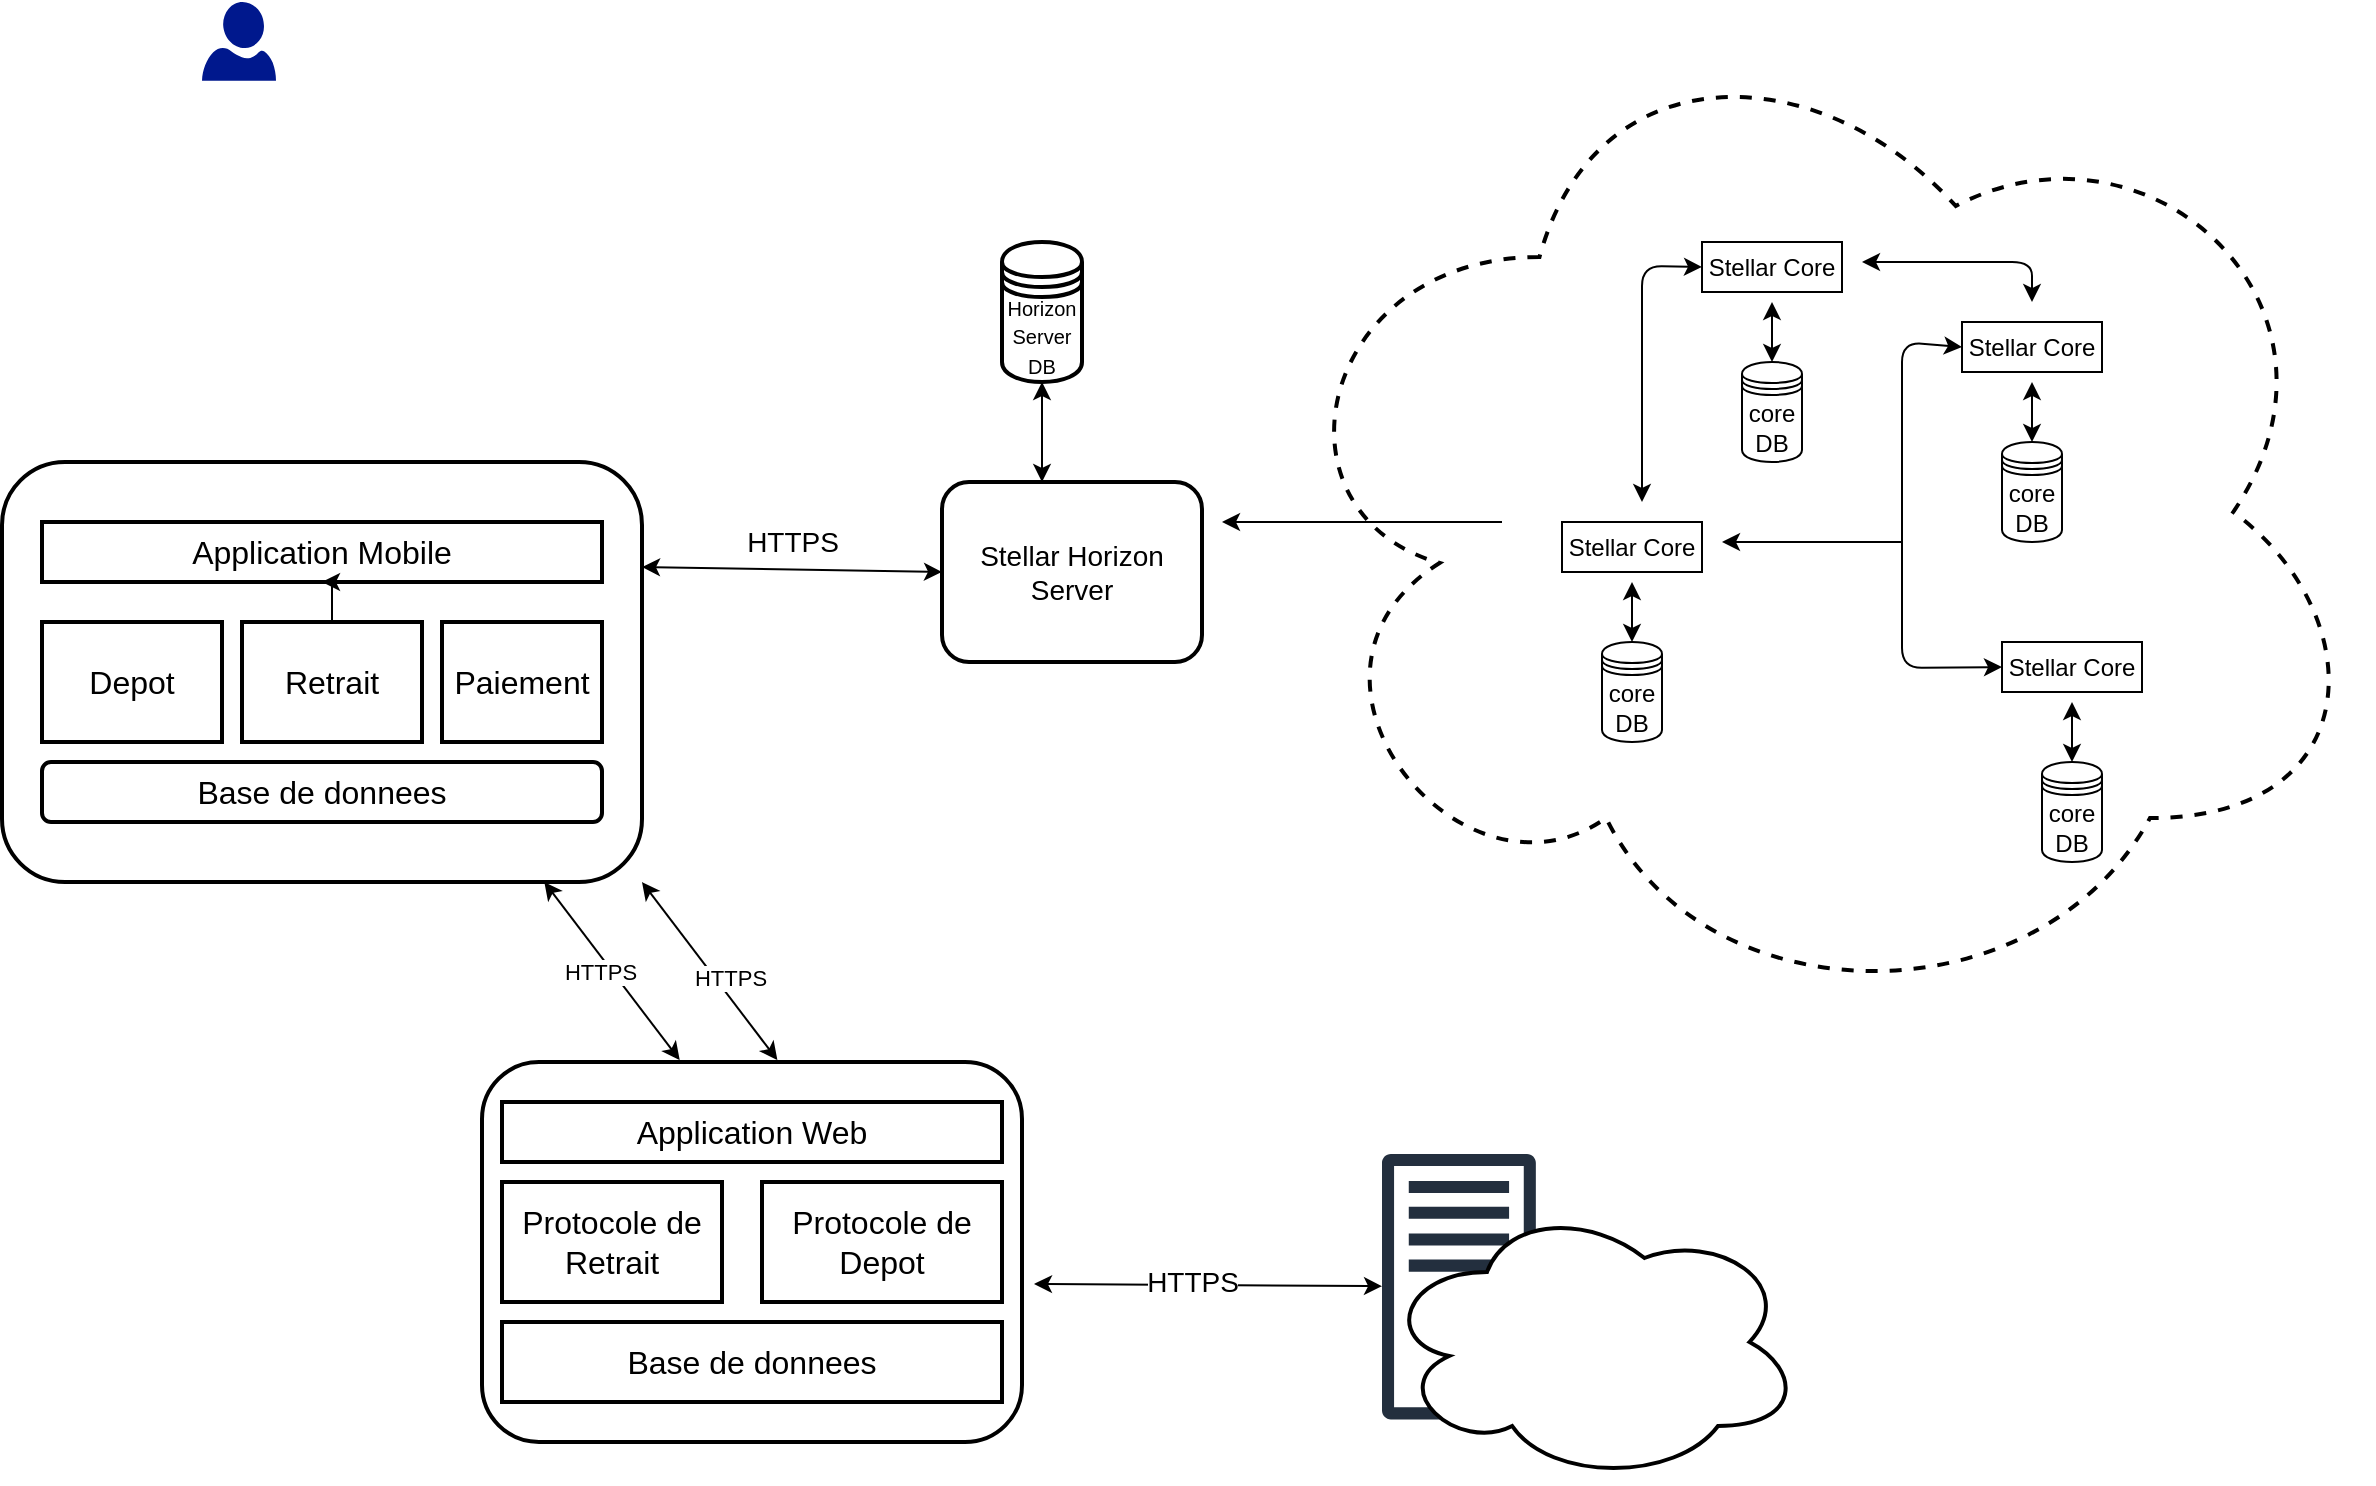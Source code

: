 <mxfile version="14.9.6" type="github">
  <diagram id="CUjo6yYS2-jJRDScZkBN" name="Page-1">
    <mxGraphModel dx="1751" dy="1161" grid="1" gridSize="10" guides="1" tooltips="1" connect="1" arrows="1" fold="1" page="0" pageScale="1" pageWidth="1600" pageHeight="900" math="0" shadow="0">
      <root>
        <mxCell id="0" />
        <mxCell id="1" parent="0" />
        <mxCell id="hTWjDd71BqVDaGFgW95k-2" value="" style="aspect=fixed;pointerEvents=1;shadow=0;dashed=0;html=1;strokeColor=none;labelPosition=center;verticalLabelPosition=bottom;verticalAlign=top;align=center;fillColor=#00188D;shape=mxgraph.azure.user" parent="1" vertex="1">
          <mxGeometry x="100" y="-40" width="37" height="39.36" as="geometry" />
        </mxCell>
        <mxCell id="hTWjDd71BqVDaGFgW95k-7" value="&lt;font style=&quot;font-size: 12px&quot;&gt;core&lt;br&gt;DB&lt;/font&gt;" style="shape=datastore;whiteSpace=wrap;html=1;" parent="1" vertex="1">
          <mxGeometry x="800" y="280" width="30" height="50" as="geometry" />
        </mxCell>
        <mxCell id="hTWjDd71BqVDaGFgW95k-11" value="Stellar Core" style="rounded=0;whiteSpace=wrap;html=1;" parent="1" vertex="1">
          <mxGeometry x="780" y="220" width="70" height="25" as="geometry" />
        </mxCell>
        <mxCell id="hTWjDd71BqVDaGFgW95k-23" value="" style="endArrow=classic;startArrow=classic;html=1;exitX=0.5;exitY=0;exitDx=0;exitDy=0;" parent="1" source="hTWjDd71BqVDaGFgW95k-7" edge="1">
          <mxGeometry width="50" height="50" relative="1" as="geometry">
            <mxPoint x="870" y="210" as="sourcePoint" />
            <mxPoint x="815" y="250" as="targetPoint" />
          </mxGeometry>
        </mxCell>
        <mxCell id="hTWjDd71BqVDaGFgW95k-33" value="&lt;font style=&quot;font-size: 12px&quot;&gt;core&lt;br&gt;DB&lt;/font&gt;" style="shape=datastore;whiteSpace=wrap;html=1;" parent="1" vertex="1">
          <mxGeometry x="870" y="140" width="30" height="50" as="geometry" />
        </mxCell>
        <mxCell id="hTWjDd71BqVDaGFgW95k-34" value="Stellar Core" style="rounded=0;whiteSpace=wrap;html=1;" parent="1" vertex="1">
          <mxGeometry x="850" y="80" width="70" height="25" as="geometry" />
        </mxCell>
        <mxCell id="hTWjDd71BqVDaGFgW95k-35" value="" style="endArrow=classic;startArrow=classic;html=1;exitX=0.5;exitY=0;exitDx=0;exitDy=0;" parent="1" source="hTWjDd71BqVDaGFgW95k-33" edge="1">
          <mxGeometry width="50" height="50" relative="1" as="geometry">
            <mxPoint x="940" y="70" as="sourcePoint" />
            <mxPoint x="885" y="110" as="targetPoint" />
          </mxGeometry>
        </mxCell>
        <mxCell id="hTWjDd71BqVDaGFgW95k-36" value="&lt;font style=&quot;font-size: 12px&quot;&gt;core&lt;br&gt;DB&lt;/font&gt;" style="shape=datastore;whiteSpace=wrap;html=1;" parent="1" vertex="1">
          <mxGeometry x="1000" y="180" width="30" height="50" as="geometry" />
        </mxCell>
        <mxCell id="hTWjDd71BqVDaGFgW95k-37" value="Stellar Core" style="rounded=0;whiteSpace=wrap;html=1;" parent="1" vertex="1">
          <mxGeometry x="980" y="120" width="70" height="25" as="geometry" />
        </mxCell>
        <mxCell id="hTWjDd71BqVDaGFgW95k-38" value="" style="endArrow=classic;startArrow=classic;html=1;exitX=0.5;exitY=0;exitDx=0;exitDy=0;" parent="1" source="hTWjDd71BqVDaGFgW95k-36" edge="1">
          <mxGeometry width="50" height="50" relative="1" as="geometry">
            <mxPoint x="1070" y="110" as="sourcePoint" />
            <mxPoint x="1015" y="150" as="targetPoint" />
          </mxGeometry>
        </mxCell>
        <mxCell id="hTWjDd71BqVDaGFgW95k-39" value="&lt;font style=&quot;font-size: 12px&quot;&gt;core&lt;br&gt;DB&lt;/font&gt;" style="shape=datastore;whiteSpace=wrap;html=1;" parent="1" vertex="1">
          <mxGeometry x="1020" y="340" width="30" height="50" as="geometry" />
        </mxCell>
        <mxCell id="hTWjDd71BqVDaGFgW95k-40" value="Stellar Core" style="rounded=0;whiteSpace=wrap;html=1;" parent="1" vertex="1">
          <mxGeometry x="1000" y="280" width="70" height="25" as="geometry" />
        </mxCell>
        <mxCell id="hTWjDd71BqVDaGFgW95k-41" value="" style="endArrow=classic;startArrow=classic;html=1;exitX=0.5;exitY=0;exitDx=0;exitDy=0;" parent="1" source="hTWjDd71BqVDaGFgW95k-39" edge="1">
          <mxGeometry width="50" height="50" relative="1" as="geometry">
            <mxPoint x="1090" y="270" as="sourcePoint" />
            <mxPoint x="1035" y="310" as="targetPoint" />
          </mxGeometry>
        </mxCell>
        <mxCell id="hTWjDd71BqVDaGFgW95k-42" value="" style="endArrow=classic;startArrow=classic;html=1;entryX=0;entryY=0.5;entryDx=0;entryDy=0;" parent="1" target="hTWjDd71BqVDaGFgW95k-34" edge="1">
          <mxGeometry width="50" height="50" relative="1" as="geometry">
            <mxPoint x="820" y="210" as="sourcePoint" />
            <mxPoint x="820" y="60" as="targetPoint" />
            <Array as="points">
              <mxPoint x="820" y="92" />
            </Array>
          </mxGeometry>
        </mxCell>
        <mxCell id="hTWjDd71BqVDaGFgW95k-43" value="" style="endArrow=classic;startArrow=classic;html=1;" parent="1" edge="1">
          <mxGeometry width="50" height="50" relative="1" as="geometry">
            <mxPoint x="930" y="90" as="sourcePoint" />
            <mxPoint x="1015" y="110" as="targetPoint" />
            <Array as="points">
              <mxPoint x="1015" y="90" />
            </Array>
          </mxGeometry>
        </mxCell>
        <mxCell id="hTWjDd71BqVDaGFgW95k-44" value="" style="endArrow=classic;startArrow=classic;html=1;entryX=0;entryY=0.5;entryDx=0;entryDy=0;exitX=0;exitY=0.5;exitDx=0;exitDy=0;" parent="1" source="hTWjDd71BqVDaGFgW95k-37" target="hTWjDd71BqVDaGFgW95k-40" edge="1">
          <mxGeometry width="50" height="50" relative="1" as="geometry">
            <mxPoint x="940" y="120" as="sourcePoint" />
            <mxPoint x="880" y="100" as="targetPoint" />
            <Array as="points">
              <mxPoint x="950" y="130" />
              <mxPoint x="950" y="293" />
            </Array>
          </mxGeometry>
        </mxCell>
        <mxCell id="hTWjDd71BqVDaGFgW95k-45" value="" style="endArrow=classic;html=1;" parent="1" edge="1">
          <mxGeometry width="50" height="50" relative="1" as="geometry">
            <mxPoint x="950" y="230" as="sourcePoint" />
            <mxPoint x="860" y="230" as="targetPoint" />
          </mxGeometry>
        </mxCell>
        <mxCell id="hTWjDd71BqVDaGFgW95k-47" value="" style="ellipse;shape=cloud;whiteSpace=wrap;html=1;dashed=1;fillColor=none;strokeWidth=2;" parent="1" vertex="1">
          <mxGeometry x="630" y="-40" width="555" height="510" as="geometry" />
        </mxCell>
        <mxCell id="hTWjDd71BqVDaGFgW95k-48" value="&lt;font style=&quot;font-size: 14px&quot;&gt;Stellar Horizon&lt;br&gt;Server&lt;/font&gt;" style="rounded=1;whiteSpace=wrap;html=1;strokeWidth=2;fillColor=none;" parent="1" vertex="1">
          <mxGeometry x="470" y="200" width="130" height="90" as="geometry" />
        </mxCell>
        <mxCell id="hTWjDd71BqVDaGFgW95k-51" value="" style="endArrow=classic;html=1;" parent="1" edge="1">
          <mxGeometry width="50" height="50" relative="1" as="geometry">
            <mxPoint x="750" y="220" as="sourcePoint" />
            <mxPoint x="610" y="220" as="targetPoint" />
          </mxGeometry>
        </mxCell>
        <mxCell id="hTWjDd71BqVDaGFgW95k-52" value="&lt;font style=&quot;font-size: 10px&quot;&gt;Horizon&lt;br&gt;Server&lt;br&gt;DB&lt;/font&gt;" style="shape=datastore;whiteSpace=wrap;html=1;strokeColor=#000000;strokeWidth=2;fillColor=none;" parent="1" vertex="1">
          <mxGeometry x="500" y="80" width="40" height="70" as="geometry" />
        </mxCell>
        <mxCell id="hTWjDd71BqVDaGFgW95k-55" value="" style="endArrow=classic;startArrow=classic;html=1;" parent="1" edge="1">
          <mxGeometry width="50" height="50" relative="1" as="geometry">
            <mxPoint x="520" y="200" as="sourcePoint" />
            <mxPoint x="520" y="150" as="targetPoint" />
          </mxGeometry>
        </mxCell>
        <mxCell id="0A0NfgN1Bw4R6kFDzpNf-9" value="" style="rounded=1;whiteSpace=wrap;html=1;strokeColor=#000000;strokeWidth=2;fillColor=none;" vertex="1" parent="1">
          <mxGeometry y="190" width="320" height="210" as="geometry" />
        </mxCell>
        <mxCell id="0A0NfgN1Bw4R6kFDzpNf-4" value="&lt;font style=&quot;font-size: 16px&quot;&gt;Application Mobile&lt;/font&gt;" style="rounded=0;whiteSpace=wrap;html=1;strokeColor=#000000;strokeWidth=2;fillColor=none;" vertex="1" parent="1">
          <mxGeometry x="20" y="220" width="280" height="30" as="geometry" />
        </mxCell>
        <mxCell id="0A0NfgN1Bw4R6kFDzpNf-5" value="&lt;font style=&quot;font-size: 16px&quot;&gt;Depot&lt;/font&gt;" style="rounded=0;whiteSpace=wrap;html=1;strokeColor=#000000;strokeWidth=2;fillColor=none;" vertex="1" parent="1">
          <mxGeometry x="20" y="270" width="90" height="60" as="geometry" />
        </mxCell>
        <mxCell id="0A0NfgN1Bw4R6kFDzpNf-28" value="" style="edgeStyle=orthogonalEdgeStyle;rounded=0;orthogonalLoop=1;jettySize=auto;html=1;fontSize=14;" edge="1" parent="1" source="0A0NfgN1Bw4R6kFDzpNf-6" target="0A0NfgN1Bw4R6kFDzpNf-4">
          <mxGeometry relative="1" as="geometry" />
        </mxCell>
        <mxCell id="0A0NfgN1Bw4R6kFDzpNf-6" value="&lt;font style=&quot;font-size: 16px&quot;&gt;Retrait&lt;/font&gt;" style="rounded=0;whiteSpace=wrap;html=1;strokeColor=#000000;strokeWidth=2;fillColor=none;" vertex="1" parent="1">
          <mxGeometry x="120" y="270" width="90" height="60" as="geometry" />
        </mxCell>
        <mxCell id="0A0NfgN1Bw4R6kFDzpNf-7" value="&lt;font style=&quot;font-size: 16px&quot;&gt;Paiement&lt;/font&gt;" style="rounded=0;whiteSpace=wrap;html=1;strokeColor=#000000;strokeWidth=2;fillColor=none;" vertex="1" parent="1">
          <mxGeometry x="220" y="270" width="80" height="60" as="geometry" />
        </mxCell>
        <mxCell id="0A0NfgN1Bw4R6kFDzpNf-8" value="&lt;font style=&quot;font-size: 16px&quot;&gt;Base de donnees&lt;/font&gt;" style="rounded=1;whiteSpace=wrap;html=1;strokeColor=#000000;strokeWidth=2;fillColor=none;" vertex="1" parent="1">
          <mxGeometry x="20" y="340" width="280" height="30" as="geometry" />
        </mxCell>
        <mxCell id="0A0NfgN1Bw4R6kFDzpNf-10" value="" style="endArrow=classic;startArrow=classic;html=1;exitX=1;exitY=0.25;exitDx=0;exitDy=0;entryX=0;entryY=0.5;entryDx=0;entryDy=0;" edge="1" parent="1" source="0A0NfgN1Bw4R6kFDzpNf-9" target="hTWjDd71BqVDaGFgW95k-48">
          <mxGeometry width="50" height="50" relative="1" as="geometry">
            <mxPoint x="470" y="340" as="sourcePoint" />
            <mxPoint x="520" y="290" as="targetPoint" />
          </mxGeometry>
        </mxCell>
        <mxCell id="0A0NfgN1Bw4R6kFDzpNf-11" value="&lt;font style=&quot;font-size: 14px&quot;&gt;HTTPS&lt;/font&gt;" style="text;html=1;align=center;verticalAlign=middle;resizable=0;points=[];autosize=1;strokeColor=none;" vertex="1" parent="1">
          <mxGeometry x="365" y="220" width="60" height="20" as="geometry" />
        </mxCell>
        <mxCell id="0A0NfgN1Bw4R6kFDzpNf-17" value="" style="rounded=1;whiteSpace=wrap;html=1;strokeColor=#000000;strokeWidth=2;fillColor=none;" vertex="1" parent="1">
          <mxGeometry x="240" y="490" width="270" height="190" as="geometry" />
        </mxCell>
        <mxCell id="0A0NfgN1Bw4R6kFDzpNf-13" value="&lt;font style=&quot;font-size: 16px&quot;&gt;Application Web&lt;/font&gt;" style="rounded=0;whiteSpace=wrap;html=1;strokeColor=#000000;strokeWidth=2;fillColor=none;" vertex="1" parent="1">
          <mxGeometry x="250" y="510" width="250" height="30" as="geometry" />
        </mxCell>
        <mxCell id="0A0NfgN1Bw4R6kFDzpNf-14" value="&lt;font style=&quot;font-size: 16px&quot;&gt;Protocole de&lt;br&gt;Retrait&lt;/font&gt;" style="rounded=0;whiteSpace=wrap;html=1;strokeColor=#000000;strokeWidth=2;fillColor=none;" vertex="1" parent="1">
          <mxGeometry x="250" y="550" width="110" height="60" as="geometry" />
        </mxCell>
        <mxCell id="0A0NfgN1Bw4R6kFDzpNf-15" value="&lt;font style=&quot;font-size: 16px&quot;&gt;Protocole de&lt;br&gt;Depot&lt;/font&gt;" style="rounded=0;whiteSpace=wrap;html=1;strokeColor=#000000;strokeWidth=2;fillColor=none;" vertex="1" parent="1">
          <mxGeometry x="380" y="550" width="120" height="60" as="geometry" />
        </mxCell>
        <mxCell id="0A0NfgN1Bw4R6kFDzpNf-16" value="&lt;font style=&quot;font-size: 16px&quot;&gt;Base de donnees&lt;/font&gt;" style="rounded=0;whiteSpace=wrap;html=1;strokeColor=#000000;strokeWidth=2;fillColor=none;" vertex="1" parent="1">
          <mxGeometry x="250" y="620" width="250" height="40" as="geometry" />
        </mxCell>
        <mxCell id="0A0NfgN1Bw4R6kFDzpNf-18" value="" style="endArrow=classic;startArrow=classic;html=1;entryX=0.547;entryY=-0.005;entryDx=0;entryDy=0;entryPerimeter=0;exitX=1;exitY=1;exitDx=0;exitDy=0;" edge="1" parent="1" source="0A0NfgN1Bw4R6kFDzpNf-9" target="0A0NfgN1Bw4R6kFDzpNf-17">
          <mxGeometry width="50" height="50" relative="1" as="geometry">
            <mxPoint x="470" y="340" as="sourcePoint" />
            <mxPoint x="520" y="290" as="targetPoint" />
          </mxGeometry>
        </mxCell>
        <mxCell id="0A0NfgN1Bw4R6kFDzpNf-21" value="HTTPS" style="edgeLabel;html=1;align=center;verticalAlign=middle;resizable=0;points=[];" vertex="1" connectable="0" parent="0A0NfgN1Bw4R6kFDzpNf-18">
          <mxGeometry x="0.145" y="6" relative="1" as="geometry">
            <mxPoint as="offset" />
          </mxGeometry>
        </mxCell>
        <mxCell id="0A0NfgN1Bw4R6kFDzpNf-20" value="" style="endArrow=classic;startArrow=classic;html=1;entryX=0.547;entryY=-0.005;entryDx=0;entryDy=0;entryPerimeter=0;exitX=1;exitY=1;exitDx=0;exitDy=0;" edge="1" parent="1">
          <mxGeometry width="50" height="50" relative="1" as="geometry">
            <mxPoint x="271.16" y="400.0" as="sourcePoint" />
            <mxPoint x="338.85" y="489.05" as="targetPoint" />
          </mxGeometry>
        </mxCell>
        <mxCell id="0A0NfgN1Bw4R6kFDzpNf-22" value="HTTPS" style="edgeLabel;html=1;align=center;verticalAlign=middle;resizable=0;points=[];" vertex="1" connectable="0" parent="0A0NfgN1Bw4R6kFDzpNf-20">
          <mxGeometry x="-0.042" y="-6" relative="1" as="geometry">
            <mxPoint y="-1" as="offset" />
          </mxGeometry>
        </mxCell>
        <mxCell id="0A0NfgN1Bw4R6kFDzpNf-24" value="" style="outlineConnect=0;fontColor=#232F3E;gradientColor=none;fillColor=#232F3E;strokeColor=none;dashed=0;verticalLabelPosition=bottom;verticalAlign=top;align=center;html=1;fontSize=12;fontStyle=0;aspect=fixed;pointerEvents=1;shape=mxgraph.aws4.traditional_server;" vertex="1" parent="1">
          <mxGeometry x="690" y="535.67" width="76.92" height="133.33" as="geometry" />
        </mxCell>
        <mxCell id="0A0NfgN1Bw4R6kFDzpNf-25" value="" style="ellipse;shape=cloud;whiteSpace=wrap;html=1;strokeWidth=2;" vertex="1" parent="1">
          <mxGeometry x="690" y="560" width="210" height="140" as="geometry" />
        </mxCell>
        <mxCell id="0A0NfgN1Bw4R6kFDzpNf-26" value="" style="endArrow=classic;startArrow=classic;html=1;" edge="1" parent="1" target="0A0NfgN1Bw4R6kFDzpNf-24">
          <mxGeometry width="50" height="50" relative="1" as="geometry">
            <mxPoint x="516" y="601" as="sourcePoint" />
            <mxPoint x="520" y="350" as="targetPoint" />
          </mxGeometry>
        </mxCell>
        <mxCell id="0A0NfgN1Bw4R6kFDzpNf-27" value="HTTPS" style="edgeLabel;html=1;align=center;verticalAlign=middle;resizable=0;points=[];fontSize=14;" vertex="1" connectable="0" parent="0A0NfgN1Bw4R6kFDzpNf-26">
          <mxGeometry x="-0.095" y="2" relative="1" as="geometry">
            <mxPoint as="offset" />
          </mxGeometry>
        </mxCell>
      </root>
    </mxGraphModel>
  </diagram>
</mxfile>
